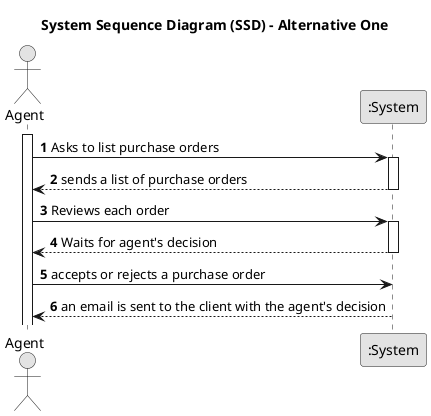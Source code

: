 @startuml
skinparam monochrome true
skinparam packageStyle rectangle
skinparam shadowing false

title System Sequence Diagram (SSD) - Alternative One

autonumber

actor "Agent" as Agent
participant ":System" as System

activate Agent

    Agent -> System : Asks to list purchase orders
       activate System

           System --> Agent : sends a list of purchase orders
       deactivate System

    Agent -> System : Reviews each order
    activate System

        System --> Agent : Waits for agent's decision
    deactivate System

    Agent -> System : accepts or rejects a purchase order

        System --> Agent : an email is sent to the client with the agent's decision
    deactivate System



@enduml